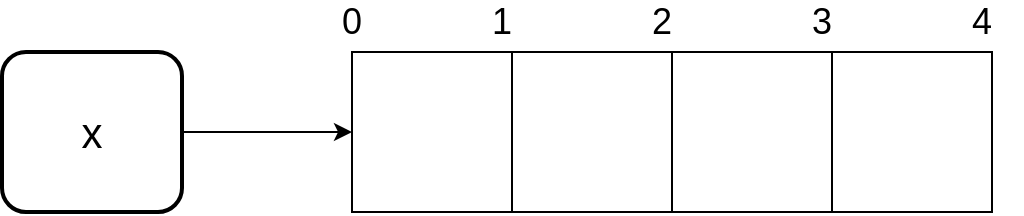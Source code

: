 <mxfile version="12.7.9" type="onedrive"><diagram id="yqi3hiwITTzHfnZijZqR" name="Page-1"><mxGraphModel dx="947" dy="1151" grid="1" gridSize="5" guides="1" tooltips="1" connect="1" arrows="1" fold="1" page="1" pageScale="1" pageWidth="850" pageHeight="1100" math="0" shadow="0"><root><mxCell id="0"/><mxCell id="1" parent="0"/><mxCell id="3Zqf3IhDArTmer3ZdMAf-1" value="" style="whiteSpace=wrap;html=1;aspect=fixed;strokeWidth=1;" parent="1" vertex="1"><mxGeometry x="230" y="110" width="80" height="80" as="geometry"/></mxCell><mxCell id="3Zqf3IhDArTmer3ZdMAf-2" value="" style="whiteSpace=wrap;html=1;aspect=fixed;strokeWidth=1;" parent="1" vertex="1"><mxGeometry x="310" y="110" width="80" height="80" as="geometry"/></mxCell><mxCell id="3Zqf3IhDArTmer3ZdMAf-3" value="" style="whiteSpace=wrap;html=1;aspect=fixed;strokeWidth=1;" parent="1" vertex="1"><mxGeometry x="390" y="110" width="80" height="80" as="geometry"/></mxCell><mxCell id="3Zqf3IhDArTmer3ZdMAf-4" value="" style="whiteSpace=wrap;html=1;aspect=fixed;strokeWidth=1;" parent="1" vertex="1"><mxGeometry x="470" y="110" width="80" height="80" as="geometry"/></mxCell><mxCell id="3Zqf3IhDArTmer3ZdMAf-5" value="0" style="text;html=1;strokeColor=none;fillColor=none;align=center;verticalAlign=middle;whiteSpace=wrap;rounded=0;fontSize=18;" parent="1" vertex="1"><mxGeometry x="210" y="85" width="40" height="20" as="geometry"/></mxCell><mxCell id="3Zqf3IhDArTmer3ZdMAf-7" value="1" style="text;html=1;strokeColor=none;fillColor=none;align=center;verticalAlign=middle;whiteSpace=wrap;rounded=0;fontSize=18;" parent="1" vertex="1"><mxGeometry x="285" y="85" width="40" height="20" as="geometry"/></mxCell><mxCell id="3Zqf3IhDArTmer3ZdMAf-8" value="2" style="text;html=1;strokeColor=none;fillColor=none;align=center;verticalAlign=middle;whiteSpace=wrap;rounded=0;fontSize=18;" parent="1" vertex="1"><mxGeometry x="365" y="85" width="40" height="20" as="geometry"/></mxCell><mxCell id="3Zqf3IhDArTmer3ZdMAf-9" value="3" style="text;html=1;strokeColor=none;fillColor=none;align=center;verticalAlign=middle;whiteSpace=wrap;rounded=0;fontSize=18;" parent="1" vertex="1"><mxGeometry x="445" y="85" width="40" height="20" as="geometry"/></mxCell><mxCell id="3Zqf3IhDArTmer3ZdMAf-10" value="4" style="text;html=1;strokeColor=none;fillColor=none;align=center;verticalAlign=middle;whiteSpace=wrap;rounded=0;fontSize=18;" parent="1" vertex="1"><mxGeometry x="525" y="85" width="40" height="20" as="geometry"/></mxCell><mxCell id="4JNOcsoEveYUJuXRhV0V-2" style="edgeStyle=orthogonalEdgeStyle;rounded=0;orthogonalLoop=1;jettySize=auto;html=1;exitX=1;exitY=0.5;exitDx=0;exitDy=0;" edge="1" parent="1" source="4JNOcsoEveYUJuXRhV0V-1" target="3Zqf3IhDArTmer3ZdMAf-1"><mxGeometry relative="1" as="geometry"/></mxCell><mxCell id="4JNOcsoEveYUJuXRhV0V-1" value="&lt;font style=&quot;font-size: 21px&quot;&gt;x&lt;/font&gt;" style="rounded=1;whiteSpace=wrap;html=1;strokeWidth=2;" vertex="1" parent="1"><mxGeometry x="55" y="110" width="90" height="80" as="geometry"/></mxCell></root></mxGraphModel></diagram></mxfile>